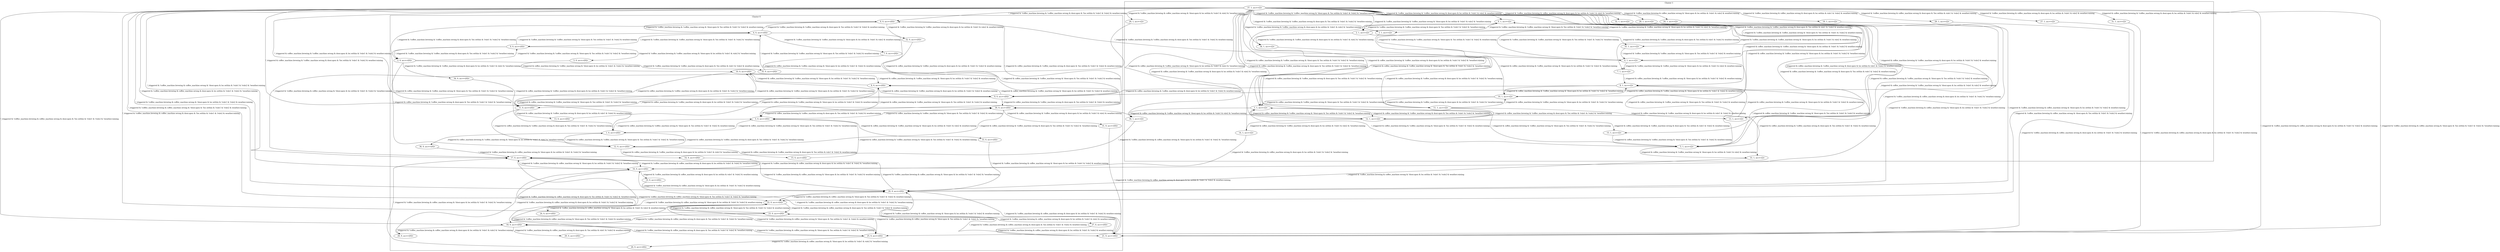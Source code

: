 digraph G {
	subgraph cluster1 {
		label = "Cluster 1"
		s0 [label="37, 1, acc=<[]>"]
		s1 [label="0, 1, acc=<[]>"]
		s2 [label="1, 1, acc=<[]>"]
		s3 [label="2, 1, acc=<[]>"]
		s4 [label="3, 1, acc=<[]>"]
		s5 [label="4, 1, acc=<[]>"]
		s6 [label="5, 1, acc=<[]>"]
		s8 [label="7, 1, acc=<[]>"]
		s9 [label="8, 1, acc=<[]>"]
		s11 [label="10, 1, acc=<[]>"]
		s12 [label="11, 1, acc=<[]>"]
		s13 [label="12, 1, acc=<[]>"]
		s14 [label="13, 1, acc=<[]>"]
		s15 [label="14, 1, acc=<[]>"]
		s16 [label="15, 1, acc=<[]>"]
		s20 [label="19, 1, acc=<[]>"]
		s25 [label="24, 1, acc=<[]>"]
		s27 [label="26, 1, acc=<[]>"]
		s28 [label="27, 1, acc=<[]>"]
		s29 [label="28, 1, acc=<[]>"]
		s30 [label="29, 1, acc=<[]>"]
		s32 [label="31, 1, acc=<[]>"]
		s33 [label="32, 1, acc=<[]>"]
		s34 [label="33, 1, acc=<[]>"]
		s35 [label="34, 1, acc=<[]>"]
		s36 [label="35, 1, acc=<[]>"]
		s37 [label="36, 1, acc=<[]>"]
	}
	subgraph cluster0 {
		label = "Cluster 0"
		s7 [label="6, 0, acc=<[0]>"]
		s10 [label="9, 0, acc=<[0]>"]
		s17 [label="16, 0, acc=<[0]>"]
		s18 [label="17, 0, acc=<[0]>"]
		s19 [label="18, 0, acc=<[0]>"]
		s21 [label="20, 0, acc=<[0]>"]
		s22 [label="21, 0, acc=<[0]>"]
		s23 [label="22, 0, acc=<[0]>"]
		s24 [label="23, 0, acc=<[0]>"]
		s26 [label="25, 0, acc=<[0]>"]
		s31 [label="30, 0, acc=<[0]>"]
		s38 [label="4, 0, acc=<[0]>"]
		s39 [label="32, 0, acc=<[0]>"]
		s40 [label="2, 0, acc=<[0]>"]
		s41 [label="8, 0, acc=<[0]>"]
		s42 [label="11, 0, acc=<[0]>"]
		s43 [label="19, 0, acc=<[0]>"]
		s44 [label="28, 0, acc=<[0]>"]
		s45 [label="29, 0, acc=<[0]>"]
		s46 [label="24, 0, acc=<[0]>"]
		s47 [label="27, 0, acc=<[0]>"]
		s48 [label="26, 0, acc=<[0]>"]
		s49 [label="5, 0, acc=<[0]>"]
		s50 [label="31, 0, acc=<[0]>"]
		s51 [label="12, 0, acc=<[0]>"]
		s52 [label="7, 0, acc=<[0]>"]
		s53 [label="0, 0, acc=<[0]>"]
		s54 [label="34, 0, acc=<[0]>"]
		s55 [label="35, 0, acc=<[0]>"]
		s56 [label="10, 0, acc=<[0]>"]
		s57 [label="13, 0, acc=<[0]>"]
		s58 [label="33, 0, acc=<[0]>"]
		s59 [label="1, 0, acc=<[0]>"]
		s60 [label="14, 0, acc=<[0]>"]
		s61 [label="15, 0, acc=<[0]>"]
		s62 [label="3, 0, acc=<[0]>"]
		s63 [label="36, 0, acc=<[0]>"]
	}
	s0 -> s1 [label="!_triggered & !coffee_machine.brewing & !coffee_machine.wrong & !door.open & !loc.within & !rule1 & !rule2 & !weather.raining"]
	s0 -> s2 [label="!_triggered & coffee_machine.brewing & !coffee_machine.wrong & !door.open & !loc.within & !rule1 & !rule2 & !weather.raining"]
	s0 -> s3 [label="!_triggered & !coffee_machine.brewing & !coffee_machine.wrong & door.open & !loc.within & !rule1 & !rule2 & !weather.raining"]
	s0 -> s4 [label="_triggered & !coffee_machine.brewing & !coffee_machine.wrong & !door.open & loc.within & !rule1 & rule2 & !weather.raining"]
	s0 -> s5 [label="!_triggered & !coffee_machine.brewing & !coffee_machine.wrong & !door.open & !loc.within & !rule1 & !rule2 & weather.raining"]
	s0 -> s6 [label="!_triggered & coffee_machine.brewing & !coffee_machine.wrong & !door.open & !loc.within & !rule1 & !rule2 & weather.raining"]
	s0 -> s7 [label="!_triggered & !coffee_machine.brewing & !coffee_machine.wrong & door.open & !loc.within & !rule1 & !rule2 & weather.raining"]
	s0 -> s8 [label="_triggered & !coffee_machine.brewing & !coffee_machine.wrong & !door.open & loc.within & !rule1 & rule2 & weather.raining"]
	s0 -> s9 [label="!_triggered & coffee_machine.brewing & !coffee_machine.wrong & !door.open & loc.within & !rule1 & !rule2 & weather.raining"]
	s0 -> s10 [label="!_triggered & coffee_machine.brewing & !coffee_machine.wrong & door.open & loc.within & !rule1 & !rule2 & weather.raining"]
	s0 -> s11 [label="!_triggered & coffee_machine.brewing & !coffee_machine.wrong & !door.open & loc.within & !rule1 & !rule2 & !weather.raining"]
	s0 -> s12 [label="!_triggered & coffee_machine.brewing & !coffee_machine.wrong & door.open & loc.within & !rule1 & !rule2 & !weather.raining"]
	s0 -> s13 [label="!_triggered & coffee_machine.brewing & !coffee_machine.wrong & door.open & !loc.within & !rule1 & !rule2 & !weather.raining"]
	s0 -> s14 [label="_triggered & coffee_machine.brewing & !coffee_machine.wrong & door.open & loc.within & rule1 & !rule2 & weather.raining"]
	s0 -> s15 [label="_triggered & coffee_machine.brewing & !coffee_machine.wrong & door.open & loc.within & !rule1 & rule2 & !weather.raining"]
	s0 -> s16 [label="_triggered & coffee_machine.brewing & !coffee_machine.wrong & door.open & !loc.within & rule1 & !rule2 & weather.raining"]
	s0 -> s17 [label="!_triggered & !coffee_machine.brewing & coffee_machine.wrong & door.open & loc.within & !rule1 & !rule2 & !weather.raining"]
	s0 -> s18 [label="!_triggered & !coffee_machine.brewing & coffee_machine.wrong & !door.open & loc.within & !rule1 & !rule2 & !weather.raining"]
	s0 -> s19 [label="!_triggered & !coffee_machine.brewing & coffee_machine.wrong & door.open & !loc.within & !rule1 & !rule2 & !weather.raining"]
	s0 -> s20 [label="_triggered & !coffee_machine.brewing & coffee_machine.wrong & door.open & loc.within & rule1 & !rule2 & weather.raining"]
	s0 -> s21 [label="!_triggered & !coffee_machine.brewing & coffee_machine.wrong & !door.open & loc.within & !rule1 & !rule2 & weather.raining"]
	s0 -> s22 [label="!_triggered & !coffee_machine.brewing & coffee_machine.wrong & door.open & loc.within & !rule1 & !rule2 & weather.raining"]
	s0 -> s23 [label="!_triggered & !coffee_machine.brewing & coffee_machine.wrong & !door.open & !loc.within & !rule1 & !rule2 & weather.raining"]
	s0 -> s24 [label="!_triggered & !coffee_machine.brewing & coffee_machine.wrong & door.open & !loc.within & !rule1 & !rule2 & weather.raining"]
	s0 -> s25 [label="_triggered & !coffee_machine.brewing & coffee_machine.wrong & !door.open & loc.within & !rule1 & rule2 & weather.raining"]
	s0 -> s26 [label="!_triggered & !coffee_machine.brewing & coffee_machine.wrong & !door.open & !loc.within & !rule1 & !rule2 & !weather.raining"]
	s0 -> s27 [label="_triggered & !coffee_machine.brewing & coffee_machine.wrong & !door.open & loc.within & !rule1 & rule2 & !weather.raining"]
	s0 -> s28 [label="_triggered & !coffee_machine.brewing & coffee_machine.wrong & door.open & loc.within & !rule1 & rule2 & weather.raining"]
	s0 -> s29 [label="_triggered & !coffee_machine.brewing & coffee_machine.wrong & door.open & loc.within & !rule1 & rule2 & !weather.raining"]
	s0 -> s30 [label="_triggered & !coffee_machine.brewing & coffee_machine.wrong & door.open & !loc.within & rule1 & !rule2 & weather.raining"]
	s0 -> s31 [label="!_triggered & coffee_machine.brewing & !coffee_machine.wrong & door.open & !loc.within & !rule1 & !rule2 & weather.raining"]
	s0 -> s32 [label="_triggered & coffee_machine.brewing & !coffee_machine.wrong & door.open & loc.within & !rule1 & rule2 & weather.raining"]
	s0 -> s33 [label="_triggered & !coffee_machine.brewing & !coffee_machine.wrong & door.open & loc.within & !rule1 & rule2 & weather.raining"]
	s0 -> s34 [label="_triggered & coffee_machine.brewing & !coffee_machine.wrong & !door.open & loc.within & !rule1 & rule2 & weather.raining"]
	s0 -> s35 [label="_triggered & !coffee_machine.brewing & !coffee_machine.wrong & door.open & loc.within & !rule1 & rule2 & !weather.raining"]
	s0 -> s36 [label="_triggered & !coffee_machine.brewing & !coffee_machine.wrong & door.open & !loc.within & rule1 & !rule2 & weather.raining"]
	s0 -> s37 [label="_triggered & coffee_machine.brewing & !coffee_machine.wrong & !door.open & loc.within & !rule1 & rule2 & !weather.raining"]
	s37 -> s18 [label="!_triggered & !coffee_machine.brewing & coffee_machine.wrong & !door.open & loc.within & !rule1 & !rule2 & !weather.raining"]
	s36 -> s5 [label="!_triggered & !coffee_machine.brewing & !coffee_machine.wrong & !door.open & !loc.within & !rule1 & !rule2 & weather.raining"]
	s35 -> s12 [label="!_triggered & coffee_machine.brewing & !coffee_machine.wrong & door.open & loc.within & !rule1 & !rule2 & !weather.raining"]
	s34 -> s21 [label="!_triggered & !coffee_machine.brewing & coffee_machine.wrong & !door.open & loc.within & !rule1 & !rule2 & weather.raining"]
	s33 -> s10 [label="!_triggered & coffee_machine.brewing & !coffee_machine.wrong & door.open & loc.within & !rule1 & !rule2 & weather.raining"]
	s32 -> s22 [label="!_triggered & !coffee_machine.brewing & coffee_machine.wrong & door.open & loc.within & !rule1 & !rule2 & weather.raining"]
	s31 -> s49 [label="!_triggered & coffee_machine.brewing & !coffee_machine.wrong & !door.open & !loc.within & !rule1 & !rule2 & weather.raining"]
	s31 -> s50 [label="_triggered & coffee_machine.brewing & !coffee_machine.wrong & door.open & loc.within & !rule1 & rule2 & weather.raining"]
	s31 -> s51 [label="!_triggered & coffee_machine.brewing & !coffee_machine.wrong & door.open & !loc.within & !rule1 & !rule2 & !weather.raining"]
	s51 -> s59 [label="!_triggered & coffee_machine.brewing & !coffee_machine.wrong & !door.open & !loc.within & !rule1 & !rule2 & !weather.raining"]
	s51 -> s60 [label="_triggered & coffee_machine.brewing & !coffee_machine.wrong & door.open & loc.within & !rule1 & rule2 & !weather.raining"]
	s51 -> s61 [label="_triggered & coffee_machine.brewing & !coffee_machine.wrong & door.open & !loc.within & rule1 & !rule2 & weather.raining"]
	s61 -> s49 [label="!_triggered & coffee_machine.brewing & !coffee_machine.wrong & !door.open & !loc.within & !rule1 & !rule2 & weather.raining"]
	s60 -> s17 [label="!_triggered & !coffee_machine.brewing & coffee_machine.wrong & door.open & loc.within & !rule1 & !rule2 & !weather.raining"]
	s59 -> s51 [label="!_triggered & coffee_machine.brewing & !coffee_machine.wrong & door.open & !loc.within & !rule1 & !rule2 & !weather.raining"]
	s59 -> s63 [label="_triggered & coffee_machine.brewing & !coffee_machine.wrong & !door.open & loc.within & !rule1 & rule2 & !weather.raining"]
	s59 -> s49 [label="!_triggered & coffee_machine.brewing & !coffee_machine.wrong & !door.open & !loc.within & !rule1 & !rule2 & weather.raining"]
	s63 -> s18 [label="!_triggered & !coffee_machine.brewing & coffee_machine.wrong & !door.open & loc.within & !rule1 & !rule2 & !weather.raining"]
	s50 -> s22 [label="!_triggered & !coffee_machine.brewing & coffee_machine.wrong & door.open & loc.within & !rule1 & !rule2 & weather.raining"]
	s49 -> s31 [label="!_triggered & coffee_machine.brewing & !coffee_machine.wrong & door.open & !loc.within & !rule1 & !rule2 & weather.raining"]
	s49 -> s58 [label="_triggered & coffee_machine.brewing & !coffee_machine.wrong & !door.open & loc.within & !rule1 & rule2 & weather.raining"]
	s49 -> s59 [label="!_triggered & coffee_machine.brewing & !coffee_machine.wrong & !door.open & !loc.within & !rule1 & !rule2 & !weather.raining"]
	s58 -> s21 [label="!_triggered & !coffee_machine.brewing & coffee_machine.wrong & !door.open & loc.within & !rule1 & !rule2 & weather.raining"]
	s30 -> s23 [label="!_triggered & !coffee_machine.brewing & coffee_machine.wrong & !door.open & !loc.within & !rule1 & !rule2 & weather.raining"]
	s29 -> s17 [label="!_triggered & !coffee_machine.brewing & coffee_machine.wrong & door.open & loc.within & !rule1 & !rule2 & !weather.raining"]
	s28 -> s22 [label="!_triggered & !coffee_machine.brewing & coffee_machine.wrong & door.open & loc.within & !rule1 & !rule2 & weather.raining"]
	s27 -> s18 [label="!_triggered & !coffee_machine.brewing & coffee_machine.wrong & !door.open & loc.within & !rule1 & !rule2 & !weather.raining"]
	s26 -> s19 [label="!_triggered & !coffee_machine.brewing & coffee_machine.wrong & door.open & !loc.within & !rule1 & !rule2 & !weather.raining"]
	s26 -> s48 [label="_triggered & !coffee_machine.brewing & coffee_machine.wrong & !door.open & loc.within & !rule1 & rule2 & !weather.raining"]
	s26 -> s23 [label="!_triggered & !coffee_machine.brewing & coffee_machine.wrong & !door.open & !loc.within & !rule1 & !rule2 & weather.raining"]
	s48 -> s18 [label="!_triggered & !coffee_machine.brewing & coffee_machine.wrong & !door.open & loc.within & !rule1 & !rule2 & !weather.raining"]
	s25 -> s21 [label="!_triggered & !coffee_machine.brewing & coffee_machine.wrong & !door.open & loc.within & !rule1 & !rule2 & weather.raining"]
	s24 -> s23 [label="!_triggered & !coffee_machine.brewing & coffee_machine.wrong & !door.open & !loc.within & !rule1 & !rule2 & weather.raining"]
	s24 -> s47 [label="_triggered & !coffee_machine.brewing & coffee_machine.wrong & door.open & loc.within & !rule1 & rule2 & weather.raining"]
	s24 -> s19 [label="!_triggered & !coffee_machine.brewing & coffee_machine.wrong & door.open & !loc.within & !rule1 & !rule2 & !weather.raining"]
	s47 -> s22 [label="!_triggered & !coffee_machine.brewing & coffee_machine.wrong & door.open & loc.within & !rule1 & !rule2 & weather.raining"]
	s23 -> s24 [label="!_triggered & !coffee_machine.brewing & coffee_machine.wrong & door.open & !loc.within & !rule1 & !rule2 & weather.raining"]
	s23 -> s46 [label="_triggered & !coffee_machine.brewing & coffee_machine.wrong & !door.open & loc.within & !rule1 & rule2 & weather.raining"]
	s23 -> s26 [label="!_triggered & !coffee_machine.brewing & coffee_machine.wrong & !door.open & !loc.within & !rule1 & !rule2 & !weather.raining"]
	s46 -> s21 [label="!_triggered & !coffee_machine.brewing & coffee_machine.wrong & !door.open & loc.within & !rule1 & !rule2 & weather.raining"]
	s22 -> s21 [label="!_triggered & !coffee_machine.brewing & coffee_machine.wrong & !door.open & loc.within & !rule1 & !rule2 & weather.raining"]
	s22 -> s24 [label="!_triggered & !coffee_machine.brewing & coffee_machine.wrong & door.open & !loc.within & !rule1 & !rule2 & weather.raining"]
	s22 -> s17 [label="!_triggered & !coffee_machine.brewing & coffee_machine.wrong & door.open & loc.within & !rule1 & !rule2 & !weather.raining"]
	s21 -> s22 [label="!_triggered & !coffee_machine.brewing & coffee_machine.wrong & door.open & loc.within & !rule1 & !rule2 & weather.raining"]
	s21 -> s23 [label="!_triggered & !coffee_machine.brewing & coffee_machine.wrong & !door.open & !loc.within & !rule1 & !rule2 & weather.raining"]
	s21 -> s18 [label="!_triggered & !coffee_machine.brewing & coffee_machine.wrong & !door.open & loc.within & !rule1 & !rule2 & !weather.raining"]
	s20 -> s21 [label="!_triggered & !coffee_machine.brewing & coffee_machine.wrong & !door.open & loc.within & !rule1 & !rule2 & weather.raining"]
	s19 -> s26 [label="!_triggered & !coffee_machine.brewing & coffee_machine.wrong & !door.open & !loc.within & !rule1 & !rule2 & !weather.raining"]
	s19 -> s44 [label="_triggered & !coffee_machine.brewing & coffee_machine.wrong & door.open & loc.within & !rule1 & rule2 & !weather.raining"]
	s19 -> s45 [label="_triggered & !coffee_machine.brewing & coffee_machine.wrong & door.open & !loc.within & rule1 & !rule2 & weather.raining"]
	s45 -> s23 [label="!_triggered & !coffee_machine.brewing & coffee_machine.wrong & !door.open & !loc.within & !rule1 & !rule2 & weather.raining"]
	s44 -> s17 [label="!_triggered & !coffee_machine.brewing & coffee_machine.wrong & door.open & loc.within & !rule1 & !rule2 & !weather.raining"]
	s18 -> s17 [label="!_triggered & !coffee_machine.brewing & coffee_machine.wrong & door.open & loc.within & !rule1 & !rule2 & !weather.raining"]
	s18 -> s26 [label="!_triggered & !coffee_machine.brewing & coffee_machine.wrong & !door.open & !loc.within & !rule1 & !rule2 & !weather.raining"]
	s18 -> s21 [label="!_triggered & !coffee_machine.brewing & coffee_machine.wrong & !door.open & loc.within & !rule1 & !rule2 & weather.raining"]
	s17 -> s18 [label="!_triggered & !coffee_machine.brewing & coffee_machine.wrong & !door.open & loc.within & !rule1 & !rule2 & !weather.raining"]
	s17 -> s19 [label="!_triggered & !coffee_machine.brewing & coffee_machine.wrong & door.open & !loc.within & !rule1 & !rule2 & !weather.raining"]
	s17 -> s43 [label="_triggered & !coffee_machine.brewing & coffee_machine.wrong & door.open & loc.within & rule1 & !rule2 & weather.raining"]
	s43 -> s21 [label="!_triggered & !coffee_machine.brewing & coffee_machine.wrong & !door.open & loc.within & !rule1 & !rule2 & weather.raining"]
	s16 -> s6 [label="!_triggered & coffee_machine.brewing & !coffee_machine.wrong & !door.open & !loc.within & !rule1 & !rule2 & weather.raining"]
	s15 -> s17 [label="!_triggered & !coffee_machine.brewing & coffee_machine.wrong & door.open & loc.within & !rule1 & !rule2 & !weather.raining"]
	s14 -> s9 [label="!_triggered & coffee_machine.brewing & !coffee_machine.wrong & !door.open & loc.within & !rule1 & !rule2 & weather.raining"]
	s13 -> s2 [label="!_triggered & coffee_machine.brewing & !coffee_machine.wrong & !door.open & !loc.within & !rule1 & !rule2 & !weather.raining"]
	s13 -> s15 [label="_triggered & coffee_machine.brewing & !coffee_machine.wrong & door.open & loc.within & !rule1 & rule2 & !weather.raining"]
	s13 -> s16 [label="_triggered & coffee_machine.brewing & !coffee_machine.wrong & door.open & !loc.within & rule1 & !rule2 & weather.raining"]
	s12 -> s11 [label="!_triggered & coffee_machine.brewing & !coffee_machine.wrong & !door.open & loc.within & !rule1 & !rule2 & !weather.raining"]
	s12 -> s13 [label="!_triggered & coffee_machine.brewing & !coffee_machine.wrong & door.open & !loc.within & !rule1 & !rule2 & !weather.raining"]
	s12 -> s14 [label="_triggered & coffee_machine.brewing & !coffee_machine.wrong & door.open & loc.within & rule1 & !rule2 & weather.raining"]
	s11 -> s12 [label="!_triggered & coffee_machine.brewing & !coffee_machine.wrong & door.open & loc.within & !rule1 & !rule2 & !weather.raining"]
	s11 -> s2 [label="!_triggered & coffee_machine.brewing & !coffee_machine.wrong & !door.open & !loc.within & !rule1 & !rule2 & !weather.raining"]
	s11 -> s9 [label="!_triggered & coffee_machine.brewing & !coffee_machine.wrong & !door.open & loc.within & !rule1 & !rule2 & weather.raining"]
	s10 -> s41 [label="!_triggered & coffee_machine.brewing & !coffee_machine.wrong & !door.open & loc.within & !rule1 & !rule2 & weather.raining"]
	s10 -> s31 [label="!_triggered & coffee_machine.brewing & !coffee_machine.wrong & door.open & !loc.within & !rule1 & !rule2 & weather.raining"]
	s10 -> s42 [label="!_triggered & coffee_machine.brewing & !coffee_machine.wrong & door.open & loc.within & !rule1 & !rule2 & !weather.raining"]
	s42 -> s56 [label="!_triggered & coffee_machine.brewing & !coffee_machine.wrong & !door.open & loc.within & !rule1 & !rule2 & !weather.raining"]
	s42 -> s51 [label="!_triggered & coffee_machine.brewing & !coffee_machine.wrong & door.open & !loc.within & !rule1 & !rule2 & !weather.raining"]
	s42 -> s57 [label="_triggered & coffee_machine.brewing & !coffee_machine.wrong & door.open & loc.within & rule1 & !rule2 & weather.raining"]
	s57 -> s41 [label="!_triggered & coffee_machine.brewing & !coffee_machine.wrong & !door.open & loc.within & !rule1 & !rule2 & weather.raining"]
	s56 -> s42 [label="!_triggered & coffee_machine.brewing & !coffee_machine.wrong & door.open & loc.within & !rule1 & !rule2 & !weather.raining"]
	s56 -> s59 [label="!_triggered & coffee_machine.brewing & !coffee_machine.wrong & !door.open & !loc.within & !rule1 & !rule2 & !weather.raining"]
	s56 -> s41 [label="!_triggered & coffee_machine.brewing & !coffee_machine.wrong & !door.open & loc.within & !rule1 & !rule2 & weather.raining"]
	s41 -> s10 [label="!_triggered & coffee_machine.brewing & !coffee_machine.wrong & door.open & loc.within & !rule1 & !rule2 & weather.raining"]
	s41 -> s49 [label="!_triggered & coffee_machine.brewing & !coffee_machine.wrong & !door.open & !loc.within & !rule1 & !rule2 & weather.raining"]
	s41 -> s56 [label="!_triggered & coffee_machine.brewing & !coffee_machine.wrong & !door.open & loc.within & !rule1 & !rule2 & !weather.raining"]
	s9 -> s10 [label="!_triggered & coffee_machine.brewing & !coffee_machine.wrong & door.open & loc.within & !rule1 & !rule2 & weather.raining"]
	s9 -> s6 [label="!_triggered & coffee_machine.brewing & !coffee_machine.wrong & !door.open & !loc.within & !rule1 & !rule2 & weather.raining"]
	s9 -> s11 [label="!_triggered & coffee_machine.brewing & !coffee_machine.wrong & !door.open & loc.within & !rule1 & !rule2 & !weather.raining"]
	s8 -> s9 [label="!_triggered & coffee_machine.brewing & !coffee_machine.wrong & !door.open & loc.within & !rule1 & !rule2 & weather.raining"]
	s7 -> s31 [label="!_triggered & coffee_machine.brewing & !coffee_machine.wrong & door.open & !loc.within & !rule1 & !rule2 & weather.raining"]
	s7 -> s38 [label="!_triggered & !coffee_machine.brewing & !coffee_machine.wrong & !door.open & !loc.within & !rule1 & !rule2 & weather.raining"]
	s7 -> s39 [label="_triggered & !coffee_machine.brewing & !coffee_machine.wrong & door.open & loc.within & !rule1 & rule2 & weather.raining"]
	s7 -> s40 [label="!_triggered & !coffee_machine.brewing & !coffee_machine.wrong & door.open & !loc.within & !rule1 & !rule2 & !weather.raining"]
	s40 -> s51 [label="!_triggered & coffee_machine.brewing & !coffee_machine.wrong & door.open & !loc.within & !rule1 & !rule2 & !weather.raining"]
	s40 -> s53 [label="!_triggered & !coffee_machine.brewing & !coffee_machine.wrong & !door.open & !loc.within & !rule1 & !rule2 & !weather.raining"]
	s40 -> s54 [label="_triggered & !coffee_machine.brewing & !coffee_machine.wrong & door.open & loc.within & !rule1 & rule2 & !weather.raining"]
	s40 -> s55 [label="_triggered & !coffee_machine.brewing & !coffee_machine.wrong & door.open & !loc.within & rule1 & !rule2 & weather.raining"]
	s55 -> s38 [label="!_triggered & !coffee_machine.brewing & !coffee_machine.wrong & !door.open & !loc.within & !rule1 & !rule2 & weather.raining"]
	s54 -> s42 [label="!_triggered & coffee_machine.brewing & !coffee_machine.wrong & door.open & loc.within & !rule1 & !rule2 & !weather.raining"]
	s53 -> s59 [label="!_triggered & coffee_machine.brewing & !coffee_machine.wrong & !door.open & !loc.within & !rule1 & !rule2 & !weather.raining"]
	s53 -> s40 [label="!_triggered & !coffee_machine.brewing & !coffee_machine.wrong & door.open & !loc.within & !rule1 & !rule2 & !weather.raining"]
	s53 -> s62 [label="_triggered & !coffee_machine.brewing & !coffee_machine.wrong & !door.open & loc.within & !rule1 & rule2 & !weather.raining"]
	s53 -> s38 [label="!_triggered & !coffee_machine.brewing & !coffee_machine.wrong & !door.open & !loc.within & !rule1 & !rule2 & weather.raining"]
	s62 -> s56 [label="!_triggered & coffee_machine.brewing & !coffee_machine.wrong & !door.open & loc.within & !rule1 & !rule2 & !weather.raining"]
	s39 -> s10 [label="!_triggered & coffee_machine.brewing & !coffee_machine.wrong & door.open & loc.within & !rule1 & !rule2 & weather.raining"]
	s38 -> s49 [label="!_triggered & coffee_machine.brewing & !coffee_machine.wrong & !door.open & !loc.within & !rule1 & !rule2 & weather.raining"]
	s38 -> s7 [label="!_triggered & !coffee_machine.brewing & !coffee_machine.wrong & door.open & !loc.within & !rule1 & !rule2 & weather.raining"]
	s38 -> s52 [label="_triggered & !coffee_machine.brewing & !coffee_machine.wrong & !door.open & loc.within & !rule1 & rule2 & weather.raining"]
	s38 -> s53 [label="!_triggered & !coffee_machine.brewing & !coffee_machine.wrong & !door.open & !loc.within & !rule1 & !rule2 & !weather.raining"]
	s52 -> s41 [label="!_triggered & coffee_machine.brewing & !coffee_machine.wrong & !door.open & loc.within & !rule1 & !rule2 & weather.raining"]
	s6 -> s31 [label="!_triggered & coffee_machine.brewing & !coffee_machine.wrong & door.open & !loc.within & !rule1 & !rule2 & weather.raining"]
	s6 -> s34 [label="_triggered & coffee_machine.brewing & !coffee_machine.wrong & !door.open & loc.within & !rule1 & rule2 & weather.raining"]
	s6 -> s2 [label="!_triggered & coffee_machine.brewing & !coffee_machine.wrong & !door.open & !loc.within & !rule1 & !rule2 & !weather.raining"]
	s5 -> s6 [label="!_triggered & coffee_machine.brewing & !coffee_machine.wrong & !door.open & !loc.within & !rule1 & !rule2 & weather.raining"]
	s5 -> s7 [label="!_triggered & !coffee_machine.brewing & !coffee_machine.wrong & door.open & !loc.within & !rule1 & !rule2 & weather.raining"]
	s5 -> s8 [label="_triggered & !coffee_machine.brewing & !coffee_machine.wrong & !door.open & loc.within & !rule1 & rule2 & weather.raining"]
	s5 -> s1 [label="!_triggered & !coffee_machine.brewing & !coffee_machine.wrong & !door.open & !loc.within & !rule1 & !rule2 & !weather.raining"]
	s4 -> s11 [label="!_triggered & coffee_machine.brewing & !coffee_machine.wrong & !door.open & loc.within & !rule1 & !rule2 & !weather.raining"]
	s3 -> s13 [label="!_triggered & coffee_machine.brewing & !coffee_machine.wrong & door.open & !loc.within & !rule1 & !rule2 & !weather.raining"]
	s3 -> s1 [label="!_triggered & !coffee_machine.brewing & !coffee_machine.wrong & !door.open & !loc.within & !rule1 & !rule2 & !weather.raining"]
	s3 -> s35 [label="_triggered & !coffee_machine.brewing & !coffee_machine.wrong & door.open & loc.within & !rule1 & rule2 & !weather.raining"]
	s3 -> s36 [label="_triggered & !coffee_machine.brewing & !coffee_machine.wrong & door.open & !loc.within & rule1 & !rule2 & weather.raining"]
	s2 -> s13 [label="!_triggered & coffee_machine.brewing & !coffee_machine.wrong & door.open & !loc.within & !rule1 & !rule2 & !weather.raining"]
	s2 -> s37 [label="_triggered & coffee_machine.brewing & !coffee_machine.wrong & !door.open & loc.within & !rule1 & rule2 & !weather.raining"]
	s2 -> s6 [label="!_triggered & coffee_machine.brewing & !coffee_machine.wrong & !door.open & !loc.within & !rule1 & !rule2 & weather.raining"]
	s1 -> s2 [label="!_triggered & coffee_machine.brewing & !coffee_machine.wrong & !door.open & !loc.within & !rule1 & !rule2 & !weather.raining"]
	s1 -> s3 [label="!_triggered & !coffee_machine.brewing & !coffee_machine.wrong & door.open & !loc.within & !rule1 & !rule2 & !weather.raining"]
	s1 -> s4 [label="_triggered & !coffee_machine.brewing & !coffee_machine.wrong & !door.open & loc.within & !rule1 & rule2 & !weather.raining"]
	s1 -> s5 [label="!_triggered & !coffee_machine.brewing & !coffee_machine.wrong & !door.open & !loc.within & !rule1 & !rule2 & weather.raining"]
}
